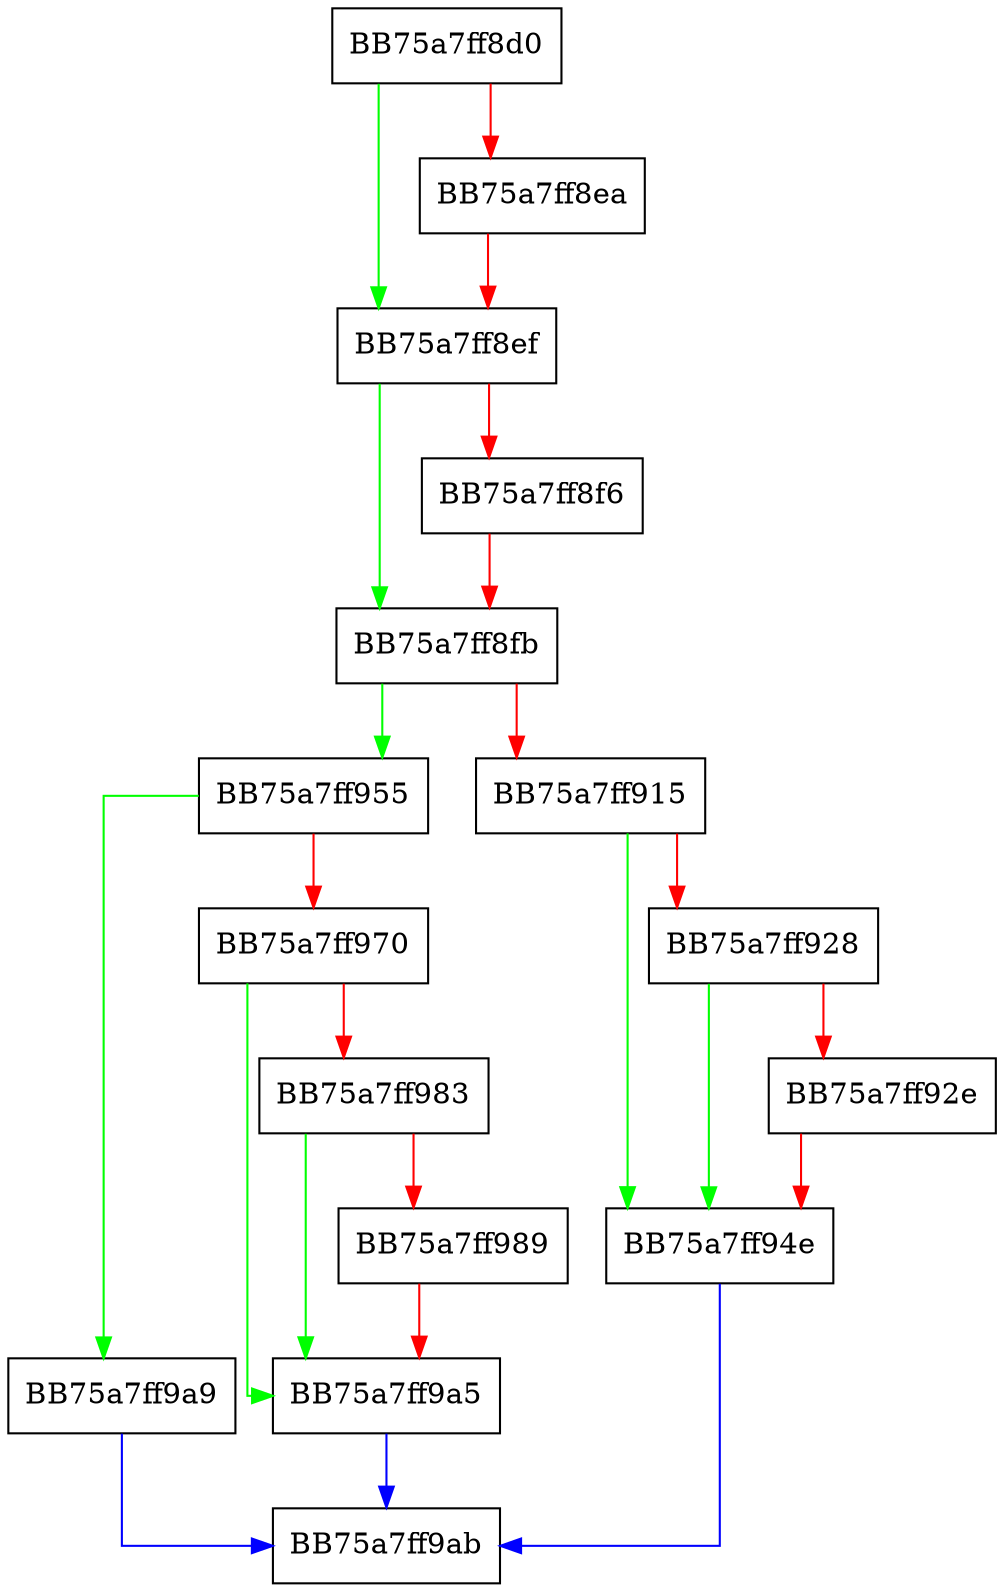 digraph OnStartUpdate {
  node [shape="box"];
  graph [splines=ortho];
  BB75a7ff8d0 -> BB75a7ff8ef [color="green"];
  BB75a7ff8d0 -> BB75a7ff8ea [color="red"];
  BB75a7ff8ea -> BB75a7ff8ef [color="red"];
  BB75a7ff8ef -> BB75a7ff8fb [color="green"];
  BB75a7ff8ef -> BB75a7ff8f6 [color="red"];
  BB75a7ff8f6 -> BB75a7ff8fb [color="red"];
  BB75a7ff8fb -> BB75a7ff955 [color="green"];
  BB75a7ff8fb -> BB75a7ff915 [color="red"];
  BB75a7ff915 -> BB75a7ff94e [color="green"];
  BB75a7ff915 -> BB75a7ff928 [color="red"];
  BB75a7ff928 -> BB75a7ff94e [color="green"];
  BB75a7ff928 -> BB75a7ff92e [color="red"];
  BB75a7ff92e -> BB75a7ff94e [color="red"];
  BB75a7ff94e -> BB75a7ff9ab [color="blue"];
  BB75a7ff955 -> BB75a7ff9a9 [color="green"];
  BB75a7ff955 -> BB75a7ff970 [color="red"];
  BB75a7ff970 -> BB75a7ff9a5 [color="green"];
  BB75a7ff970 -> BB75a7ff983 [color="red"];
  BB75a7ff983 -> BB75a7ff9a5 [color="green"];
  BB75a7ff983 -> BB75a7ff989 [color="red"];
  BB75a7ff989 -> BB75a7ff9a5 [color="red"];
  BB75a7ff9a5 -> BB75a7ff9ab [color="blue"];
  BB75a7ff9a9 -> BB75a7ff9ab [color="blue"];
}